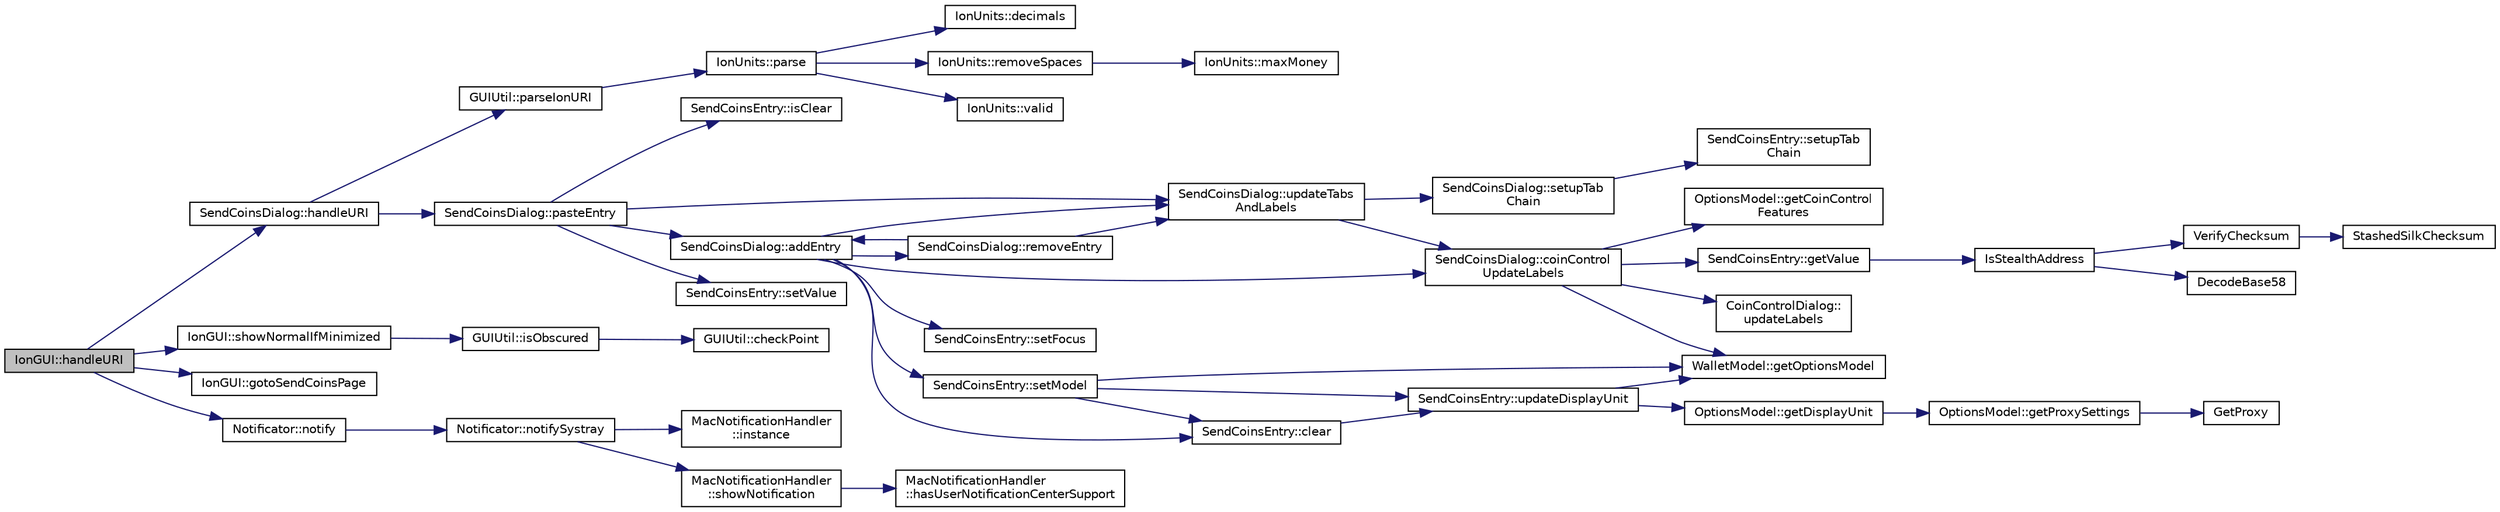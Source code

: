 digraph "IonGUI::handleURI"
{
  edge [fontname="Helvetica",fontsize="10",labelfontname="Helvetica",labelfontsize="10"];
  node [fontname="Helvetica",fontsize="10",shape=record];
  rankdir="LR";
  Node390 [label="IonGUI::handleURI",height=0.2,width=0.4,color="black", fillcolor="grey75", style="filled", fontcolor="black"];
  Node390 -> Node391 [color="midnightblue",fontsize="10",style="solid",fontname="Helvetica"];
  Node391 [label="SendCoinsDialog::handleURI",height=0.2,width=0.4,color="black", fillcolor="white", style="filled",URL="$d6/de6/class_send_coins_dialog.html#a0b55c56582d3352734eb01e8a6f404c1"];
  Node391 -> Node392 [color="midnightblue",fontsize="10",style="solid",fontname="Helvetica"];
  Node392 [label="GUIUtil::parseIonURI",height=0.2,width=0.4,color="black", fillcolor="white", style="filled",URL="$d1/d87/namespace_g_u_i_util.html#a8a5f56b34100f25364d1a2e722a2d0e9"];
  Node392 -> Node393 [color="midnightblue",fontsize="10",style="solid",fontname="Helvetica"];
  Node393 [label="IonUnits::parse",height=0.2,width=0.4,color="black", fillcolor="white", style="filled",URL="$d7/dab/class_ion_units.html#a25349c520a1994f8c772db61b23208d6",tooltip="Parse string to coin amount. "];
  Node393 -> Node394 [color="midnightblue",fontsize="10",style="solid",fontname="Helvetica"];
  Node394 [label="IonUnits::valid",height=0.2,width=0.4,color="black", fillcolor="white", style="filled",URL="$d7/dab/class_ion_units.html#a23c5b1306ed473dbb2375a6675a2ce13",tooltip="Is unit ID valid? "];
  Node393 -> Node395 [color="midnightblue",fontsize="10",style="solid",fontname="Helvetica"];
  Node395 [label="IonUnits::decimals",height=0.2,width=0.4,color="black", fillcolor="white", style="filled",URL="$d7/dab/class_ion_units.html#a5e9c7a5b666b858c171760273c51c9d7",tooltip="Number of decimals left. "];
  Node393 -> Node396 [color="midnightblue",fontsize="10",style="solid",fontname="Helvetica"];
  Node396 [label="IonUnits::removeSpaces",height=0.2,width=0.4,color="black", fillcolor="white", style="filled",URL="$d7/dab/class_ion_units.html#a3076278f67f3b32262dcbaa4944698f4"];
  Node396 -> Node397 [color="midnightblue",fontsize="10",style="solid",fontname="Helvetica"];
  Node397 [label="IonUnits::maxMoney",height=0.2,width=0.4,color="black", fillcolor="white", style="filled",URL="$d7/dab/class_ion_units.html#ad263cf356fe762bfe92eb11f2306c36a",tooltip="Return maximum number of base units (Satoshis) "];
  Node391 -> Node398 [color="midnightblue",fontsize="10",style="solid",fontname="Helvetica"];
  Node398 [label="SendCoinsDialog::pasteEntry",height=0.2,width=0.4,color="black", fillcolor="white", style="filled",URL="$d6/de6/class_send_coins_dialog.html#a4440d15ced5d217baaad33a17d56b409"];
  Node398 -> Node399 [color="midnightblue",fontsize="10",style="solid",fontname="Helvetica"];
  Node399 [label="SendCoinsEntry::isClear",height=0.2,width=0.4,color="black", fillcolor="white", style="filled",URL="$d0/dbc/class_send_coins_entry.html#a1dcce9480364868dfd0bb8782e039e57",tooltip="Return whether the entry is still empty and unedited. "];
  Node398 -> Node400 [color="midnightblue",fontsize="10",style="solid",fontname="Helvetica"];
  Node400 [label="SendCoinsDialog::addEntry",height=0.2,width=0.4,color="black", fillcolor="white", style="filled",URL="$d6/de6/class_send_coins_dialog.html#a3d680a76b967641115c6ff2fa83fb62a"];
  Node400 -> Node401 [color="midnightblue",fontsize="10",style="solid",fontname="Helvetica"];
  Node401 [label="SendCoinsEntry::setModel",height=0.2,width=0.4,color="black", fillcolor="white", style="filled",URL="$d0/dbc/class_send_coins_entry.html#a831f8f9a63acd77b7d66d5393e12310b"];
  Node401 -> Node402 [color="midnightblue",fontsize="10",style="solid",fontname="Helvetica"];
  Node402 [label="WalletModel::getOptionsModel",height=0.2,width=0.4,color="black", fillcolor="white", style="filled",URL="$d4/d27/class_wallet_model.html#a96d53e56b3f8f07537ea2523f7a7d300"];
  Node401 -> Node403 [color="midnightblue",fontsize="10",style="solid",fontname="Helvetica"];
  Node403 [label="SendCoinsEntry::updateDisplayUnit",height=0.2,width=0.4,color="black", fillcolor="white", style="filled",URL="$d0/dbc/class_send_coins_entry.html#a6ff4bd5b370545bcfd6214e866ee33f3"];
  Node403 -> Node402 [color="midnightblue",fontsize="10",style="solid",fontname="Helvetica"];
  Node403 -> Node404 [color="midnightblue",fontsize="10",style="solid",fontname="Helvetica"];
  Node404 [label="OptionsModel::getDisplayUnit",height=0.2,width=0.4,color="black", fillcolor="white", style="filled",URL="$da/d1f/class_options_model.html#a3b6e4d4ef42be3aaba315b8cd14f468e"];
  Node404 -> Node405 [color="midnightblue",fontsize="10",style="solid",fontname="Helvetica"];
  Node405 [label="OptionsModel::getProxySettings",height=0.2,width=0.4,color="black", fillcolor="white", style="filled",URL="$da/d1f/class_options_model.html#a0fa582a801df3753c2c50840c40bb350"];
  Node405 -> Node406 [color="midnightblue",fontsize="10",style="solid",fontname="Helvetica"];
  Node406 [label="GetProxy",height=0.2,width=0.4,color="black", fillcolor="white", style="filled",URL="$d0/d0e/netbase_8cpp.html#a4e67b39fc1769663260d791d2f4d049d"];
  Node401 -> Node407 [color="midnightblue",fontsize="10",style="solid",fontname="Helvetica"];
  Node407 [label="SendCoinsEntry::clear",height=0.2,width=0.4,color="black", fillcolor="white", style="filled",URL="$d0/dbc/class_send_coins_entry.html#abff66fcd456c82144e7a2c410f5082ac"];
  Node407 -> Node403 [color="midnightblue",fontsize="10",style="solid",fontname="Helvetica"];
  Node400 -> Node408 [color="midnightblue",fontsize="10",style="solid",fontname="Helvetica"];
  Node408 [label="SendCoinsDialog::removeEntry",height=0.2,width=0.4,color="black", fillcolor="white", style="filled",URL="$d6/de6/class_send_coins_dialog.html#aabd82a79bd2358493f36425f1d62136b"];
  Node408 -> Node400 [color="midnightblue",fontsize="10",style="solid",fontname="Helvetica"];
  Node408 -> Node409 [color="midnightblue",fontsize="10",style="solid",fontname="Helvetica"];
  Node409 [label="SendCoinsDialog::updateTabs\lAndLabels",height=0.2,width=0.4,color="black", fillcolor="white", style="filled",URL="$d6/de6/class_send_coins_dialog.html#a3b834c739f7d02d8086a2bf58525c5f0"];
  Node409 -> Node410 [color="midnightblue",fontsize="10",style="solid",fontname="Helvetica"];
  Node410 [label="SendCoinsDialog::setupTab\lChain",height=0.2,width=0.4,color="black", fillcolor="white", style="filled",URL="$d6/de6/class_send_coins_dialog.html#a689658987f2af0896f25bf37bb945d91",tooltip="Set up the tab chain manually, as Qt messes up the tab chain by default in some cases (issue https://..."];
  Node410 -> Node411 [color="midnightblue",fontsize="10",style="solid",fontname="Helvetica"];
  Node411 [label="SendCoinsEntry::setupTab\lChain",height=0.2,width=0.4,color="black", fillcolor="white", style="filled",URL="$d0/dbc/class_send_coins_entry.html#aa431a0bf53174b3a012fe224e472bc13",tooltip="Set up the tab chain manually, as Qt messes up the tab chain by default in some cases (issue https://..."];
  Node409 -> Node412 [color="midnightblue",fontsize="10",style="solid",fontname="Helvetica"];
  Node412 [label="SendCoinsDialog::coinControl\lUpdateLabels",height=0.2,width=0.4,color="black", fillcolor="white", style="filled",URL="$d6/de6/class_send_coins_dialog.html#ae4f429aabcaf309aa314b90049be2a74"];
  Node412 -> Node402 [color="midnightblue",fontsize="10",style="solid",fontname="Helvetica"];
  Node412 -> Node413 [color="midnightblue",fontsize="10",style="solid",fontname="Helvetica"];
  Node413 [label="OptionsModel::getCoinControl\lFeatures",height=0.2,width=0.4,color="black", fillcolor="white", style="filled",URL="$da/d1f/class_options_model.html#ace6c871068f613aee277e37bfdc988c0"];
  Node412 -> Node414 [color="midnightblue",fontsize="10",style="solid",fontname="Helvetica"];
  Node414 [label="SendCoinsEntry::getValue",height=0.2,width=0.4,color="black", fillcolor="white", style="filled",URL="$d0/dbc/class_send_coins_entry.html#af36fb0ed9e2e07079c1a982b31e793c8"];
  Node414 -> Node415 [color="midnightblue",fontsize="10",style="solid",fontname="Helvetica"];
  Node415 [label="IsStealthAddress",height=0.2,width=0.4,color="black", fillcolor="white", style="filled",URL="$db/d2d/stealth_8cpp.html#a26c89afcb720e8b1a9c9dadaee26757b"];
  Node415 -> Node416 [color="midnightblue",fontsize="10",style="solid",fontname="Helvetica"];
  Node416 [label="DecodeBase58",height=0.2,width=0.4,color="black", fillcolor="white", style="filled",URL="$db/d9c/base58_8cpp.html#a0f74d1d6e7e982cad4b0e538acea4538",tooltip="Decode a base58-encoded string (psz) into a byte vector (vchRet). "];
  Node415 -> Node417 [color="midnightblue",fontsize="10",style="solid",fontname="Helvetica"];
  Node417 [label="VerifyChecksum",height=0.2,width=0.4,color="black", fillcolor="white", style="filled",URL="$db/d2d/stealth_8cpp.html#a5ff6f6775db5f747f5088c7ef8264b74"];
  Node417 -> Node418 [color="midnightblue",fontsize="10",style="solid",fontname="Helvetica"];
  Node418 [label="StashedSilkChecksum",height=0.2,width=0.4,color="black", fillcolor="white", style="filled",URL="$db/d2d/stealth_8cpp.html#abb79a3b98a10b85daf3f3ff35c1cbfa8"];
  Node412 -> Node419 [color="midnightblue",fontsize="10",style="solid",fontname="Helvetica"];
  Node419 [label="CoinControlDialog::\lupdateLabels",height=0.2,width=0.4,color="black", fillcolor="white", style="filled",URL="$dd/dfb/class_coin_control_dialog.html#a4fc60e89b097952ff22dc0f9c58c87d9"];
  Node400 -> Node412 [color="midnightblue",fontsize="10",style="solid",fontname="Helvetica"];
  Node400 -> Node409 [color="midnightblue",fontsize="10",style="solid",fontname="Helvetica"];
  Node400 -> Node407 [color="midnightblue",fontsize="10",style="solid",fontname="Helvetica"];
  Node400 -> Node420 [color="midnightblue",fontsize="10",style="solid",fontname="Helvetica"];
  Node420 [label="SendCoinsEntry::setFocus",height=0.2,width=0.4,color="black", fillcolor="white", style="filled",URL="$d0/dbc/class_send_coins_entry.html#a0dcb8720f234165b37f8b45b035320cc"];
  Node398 -> Node421 [color="midnightblue",fontsize="10",style="solid",fontname="Helvetica"];
  Node421 [label="SendCoinsEntry::setValue",height=0.2,width=0.4,color="black", fillcolor="white", style="filled",URL="$d0/dbc/class_send_coins_entry.html#a513dd22231d0d7c2550c5533e9518cf5"];
  Node398 -> Node409 [color="midnightblue",fontsize="10",style="solid",fontname="Helvetica"];
  Node390 -> Node422 [color="midnightblue",fontsize="10",style="solid",fontname="Helvetica"];
  Node422 [label="IonGUI::showNormalIfMinimized",height=0.2,width=0.4,color="black", fillcolor="white", style="filled",URL="$dc/d0b/class_ion_g_u_i.html#aec721e64aa35047990aed619ee56e370",tooltip="Show window if hidden, unminimize when minimized, rise when obscured or show if hidden and fToggleHid..."];
  Node422 -> Node423 [color="midnightblue",fontsize="10",style="solid",fontname="Helvetica"];
  Node423 [label="GUIUtil::isObscured",height=0.2,width=0.4,color="black", fillcolor="white", style="filled",URL="$d1/d87/namespace_g_u_i_util.html#a0b7266e2b8e7de5f5fd1c7ddb9e5b637"];
  Node423 -> Node424 [color="midnightblue",fontsize="10",style="solid",fontname="Helvetica"];
  Node424 [label="GUIUtil::checkPoint",height=0.2,width=0.4,color="black", fillcolor="white", style="filled",URL="$d1/d87/namespace_g_u_i_util.html#ab2e7ef0aa9a1ad3f86d67a3f596b6fc4"];
  Node390 -> Node425 [color="midnightblue",fontsize="10",style="solid",fontname="Helvetica"];
  Node425 [label="IonGUI::gotoSendCoinsPage",height=0.2,width=0.4,color="black", fillcolor="white", style="filled",URL="$dc/d0b/class_ion_g_u_i.html#a8a6b58d3897ac430a8bb3b86acc825d6",tooltip="Switch to send coins page. "];
  Node390 -> Node426 [color="midnightblue",fontsize="10",style="solid",fontname="Helvetica"];
  Node426 [label="Notificator::notify",height=0.2,width=0.4,color="black", fillcolor="white", style="filled",URL="$da/d97/class_notificator.html#ae08e1e7e85ddc4690f307649021f7fdc",tooltip="Show notification message. "];
  Node426 -> Node427 [color="midnightblue",fontsize="10",style="solid",fontname="Helvetica"];
  Node427 [label="Notificator::notifySystray",height=0.2,width=0.4,color="black", fillcolor="white", style="filled",URL="$da/d97/class_notificator.html#ac48ec94cd02fc4ea80db6c50e24086c1"];
  Node427 -> Node428 [color="midnightblue",fontsize="10",style="solid",fontname="Helvetica"];
  Node428 [label="MacNotificationHandler\l::instance",height=0.2,width=0.4,color="black", fillcolor="white", style="filled",URL="$d6/de9/class_mac_notification_handler.html#a8ba83adcb63db47e3f7a76a0afc02b9d"];
  Node427 -> Node429 [color="midnightblue",fontsize="10",style="solid",fontname="Helvetica"];
  Node429 [label="MacNotificationHandler\l::showNotification",height=0.2,width=0.4,color="black", fillcolor="white", style="filled",URL="$d6/de9/class_mac_notification_handler.html#abeb9b3a7c81397499fbb7e1d24610cd9",tooltip="shows a 10.8+ UserNotification in the UserNotificationCenter "];
  Node429 -> Node430 [color="midnightblue",fontsize="10",style="solid",fontname="Helvetica"];
  Node430 [label="MacNotificationHandler\l::hasUserNotificationCenterSupport",height=0.2,width=0.4,color="black", fillcolor="white", style="filled",URL="$d6/de9/class_mac_notification_handler.html#a132cba3b7df82afd3b07ca08599b94a5",tooltip="check if OS can handle UserNotifications "];
}
